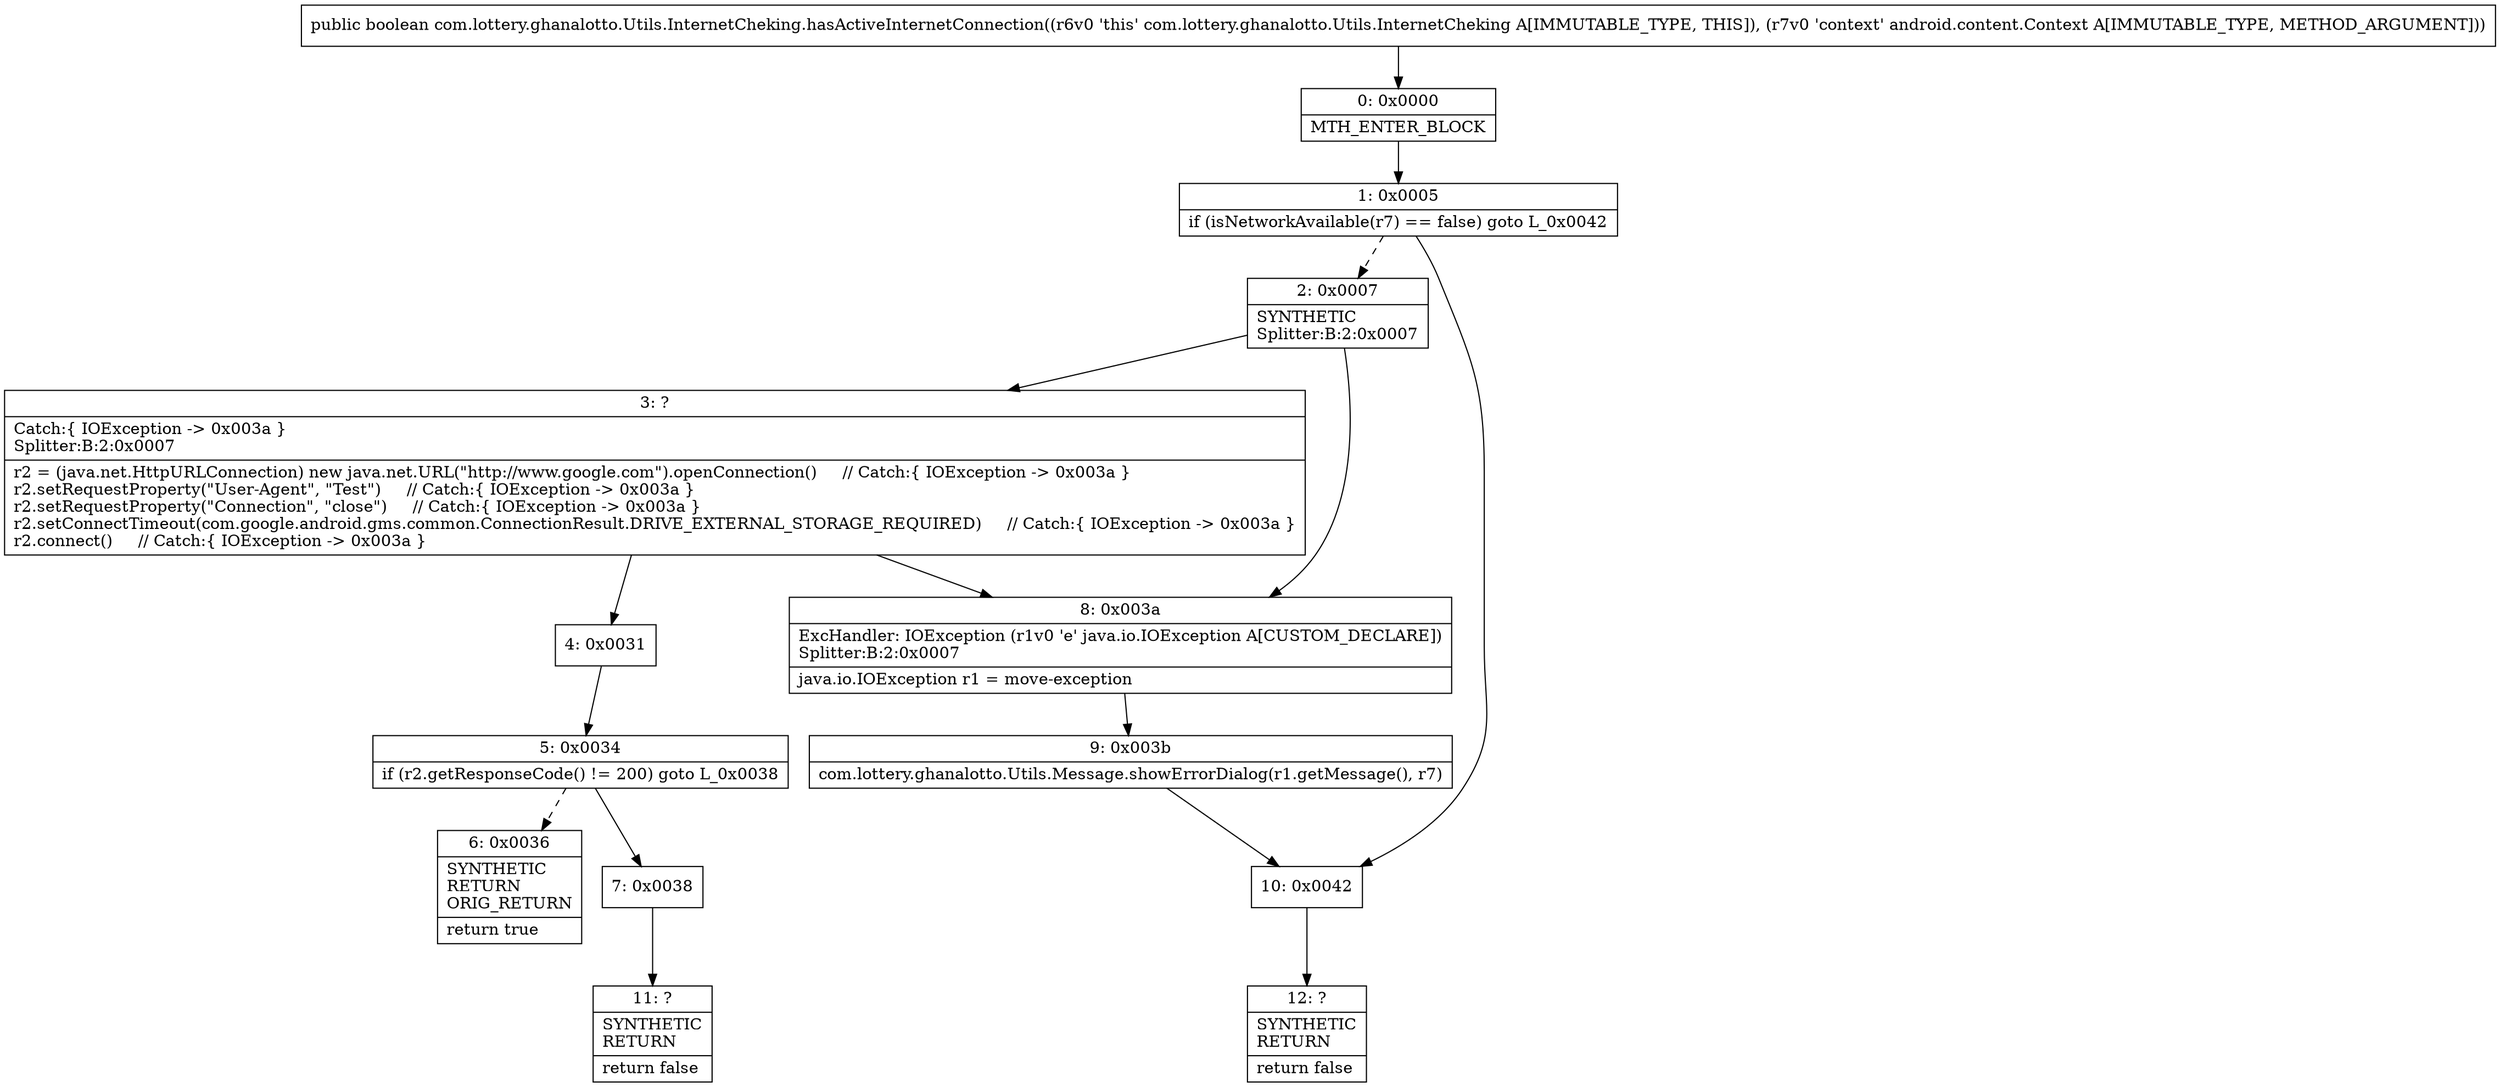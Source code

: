 digraph "CFG forcom.lottery.ghanalotto.Utils.InternetCheking.hasActiveInternetConnection(Landroid\/content\/Context;)Z" {
Node_0 [shape=record,label="{0\:\ 0x0000|MTH_ENTER_BLOCK\l}"];
Node_1 [shape=record,label="{1\:\ 0x0005|if (isNetworkAvailable(r7) == false) goto L_0x0042\l}"];
Node_2 [shape=record,label="{2\:\ 0x0007|SYNTHETIC\lSplitter:B:2:0x0007\l}"];
Node_3 [shape=record,label="{3\:\ ?|Catch:\{ IOException \-\> 0x003a \}\lSplitter:B:2:0x0007\l|r2 = (java.net.HttpURLConnection) new java.net.URL(\"http:\/\/www.google.com\").openConnection()     \/\/ Catch:\{ IOException \-\> 0x003a \}\lr2.setRequestProperty(\"User\-Agent\", \"Test\")     \/\/ Catch:\{ IOException \-\> 0x003a \}\lr2.setRequestProperty(\"Connection\", \"close\")     \/\/ Catch:\{ IOException \-\> 0x003a \}\lr2.setConnectTimeout(com.google.android.gms.common.ConnectionResult.DRIVE_EXTERNAL_STORAGE_REQUIRED)     \/\/ Catch:\{ IOException \-\> 0x003a \}\lr2.connect()     \/\/ Catch:\{ IOException \-\> 0x003a \}\l}"];
Node_4 [shape=record,label="{4\:\ 0x0031}"];
Node_5 [shape=record,label="{5\:\ 0x0034|if (r2.getResponseCode() != 200) goto L_0x0038\l}"];
Node_6 [shape=record,label="{6\:\ 0x0036|SYNTHETIC\lRETURN\lORIG_RETURN\l|return true\l}"];
Node_7 [shape=record,label="{7\:\ 0x0038}"];
Node_8 [shape=record,label="{8\:\ 0x003a|ExcHandler: IOException (r1v0 'e' java.io.IOException A[CUSTOM_DECLARE])\lSplitter:B:2:0x0007\l|java.io.IOException r1 = move\-exception\l}"];
Node_9 [shape=record,label="{9\:\ 0x003b|com.lottery.ghanalotto.Utils.Message.showErrorDialog(r1.getMessage(), r7)\l}"];
Node_10 [shape=record,label="{10\:\ 0x0042}"];
Node_11 [shape=record,label="{11\:\ ?|SYNTHETIC\lRETURN\l|return false\l}"];
Node_12 [shape=record,label="{12\:\ ?|SYNTHETIC\lRETURN\l|return false\l}"];
MethodNode[shape=record,label="{public boolean com.lottery.ghanalotto.Utils.InternetCheking.hasActiveInternetConnection((r6v0 'this' com.lottery.ghanalotto.Utils.InternetCheking A[IMMUTABLE_TYPE, THIS]), (r7v0 'context' android.content.Context A[IMMUTABLE_TYPE, METHOD_ARGUMENT])) }"];
MethodNode -> Node_0;
Node_0 -> Node_1;
Node_1 -> Node_2[style=dashed];
Node_1 -> Node_10;
Node_2 -> Node_3;
Node_2 -> Node_8;
Node_3 -> Node_4;
Node_3 -> Node_8;
Node_4 -> Node_5;
Node_5 -> Node_6[style=dashed];
Node_5 -> Node_7;
Node_7 -> Node_11;
Node_8 -> Node_9;
Node_9 -> Node_10;
Node_10 -> Node_12;
}

